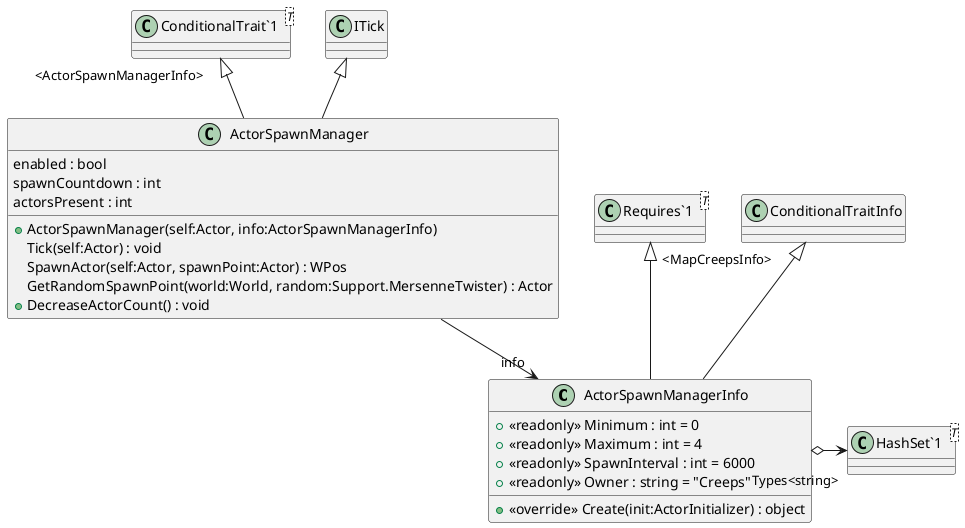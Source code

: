 @startuml
class ActorSpawnManagerInfo {
    + <<readonly>> Minimum : int = 0
    + <<readonly>> Maximum : int = 4
    + <<readonly>> SpawnInterval : int = 6000
    + <<readonly>> Owner : string = "Creeps"
    + <<override>> Create(init:ActorInitializer) : object
}
class ActorSpawnManager {
    enabled : bool
    spawnCountdown : int
    actorsPresent : int
    + ActorSpawnManager(self:Actor, info:ActorSpawnManagerInfo)
    Tick(self:Actor) : void
    SpawnActor(self:Actor, spawnPoint:Actor) : WPos
    GetRandomSpawnPoint(world:World, random:Support.MersenneTwister) : Actor
    + DecreaseActorCount() : void
}
class "Requires`1"<T> {
}
class "HashSet`1"<T> {
}
class "ConditionalTrait`1"<T> {
}
ConditionalTraitInfo <|-- ActorSpawnManagerInfo
"Requires`1" "<MapCreepsInfo>" <|-- ActorSpawnManagerInfo
ActorSpawnManagerInfo o-> "Types<string>" "HashSet`1"
"ConditionalTrait`1" "<ActorSpawnManagerInfo>" <|-- ActorSpawnManager
ITick <|-- ActorSpawnManager
ActorSpawnManager --> "info" ActorSpawnManagerInfo
@enduml
